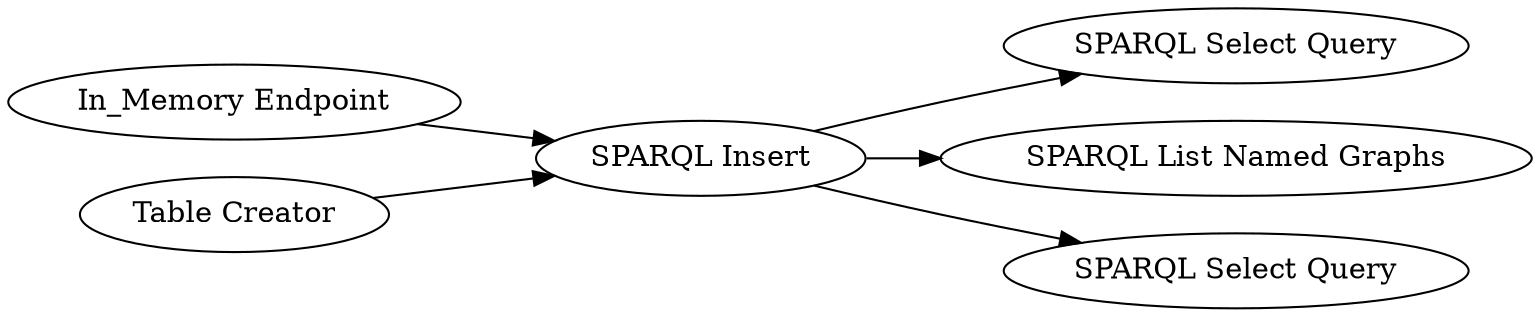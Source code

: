 digraph {
	"-1385228163643969291_2" [label="In_Memory Endpoint"]
	"-1385228163643969291_4" [label="SPARQL Insert"]
	"-1385228163643969291_3" [label="Table Creator"]
	"-1385228163643969291_6" [label="SPARQL Select Query"]
	"-1385228163643969291_10" [label="SPARQL List Named Graphs"]
	"-1385228163643969291_9" [label="SPARQL Select Query"]
	"-1385228163643969291_4" -> "-1385228163643969291_6"
	"-1385228163643969291_4" -> "-1385228163643969291_9"
	"-1385228163643969291_4" -> "-1385228163643969291_10"
	"-1385228163643969291_2" -> "-1385228163643969291_4"
	"-1385228163643969291_3" -> "-1385228163643969291_4"
	rankdir=LR
}
